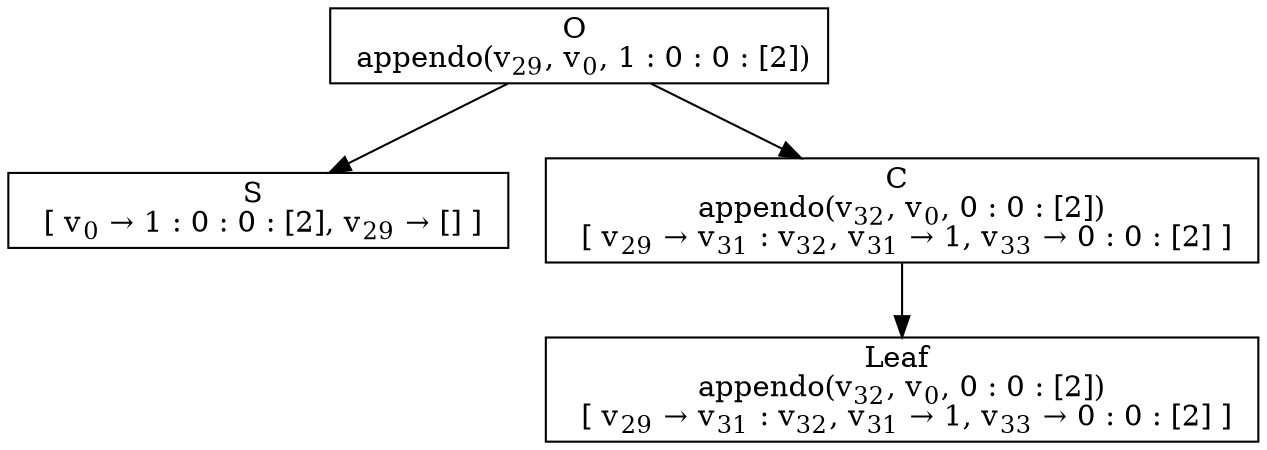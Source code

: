 digraph {
    graph [rankdir=TB
          ,bgcolor=transparent];
    node [shape=box
         ,fillcolor=white
         ,style=filled];
    0 [label=<O <BR/> appendo(v<SUB>29</SUB>, v<SUB>0</SUB>, 1 : 0 : 0 : [2])>];
    1 [label=<S <BR/>  [ v<SUB>0</SUB> &rarr; 1 : 0 : 0 : [2], v<SUB>29</SUB> &rarr; [] ] >];
    2 [label=<C <BR/> appendo(v<SUB>32</SUB>, v<SUB>0</SUB>, 0 : 0 : [2]) <BR/>  [ v<SUB>29</SUB> &rarr; v<SUB>31</SUB> : v<SUB>32</SUB>, v<SUB>31</SUB> &rarr; 1, v<SUB>33</SUB> &rarr; 0 : 0 : [2] ] >];
    3 [label=<Leaf <BR/> appendo(v<SUB>32</SUB>, v<SUB>0</SUB>, 0 : 0 : [2]) <BR/>  [ v<SUB>29</SUB> &rarr; v<SUB>31</SUB> : v<SUB>32</SUB>, v<SUB>31</SUB> &rarr; 1, v<SUB>33</SUB> &rarr; 0 : 0 : [2] ] >];
    0 -> 1 [label=""];
    0 -> 2 [label=""];
    2 -> 3 [label=""];
}